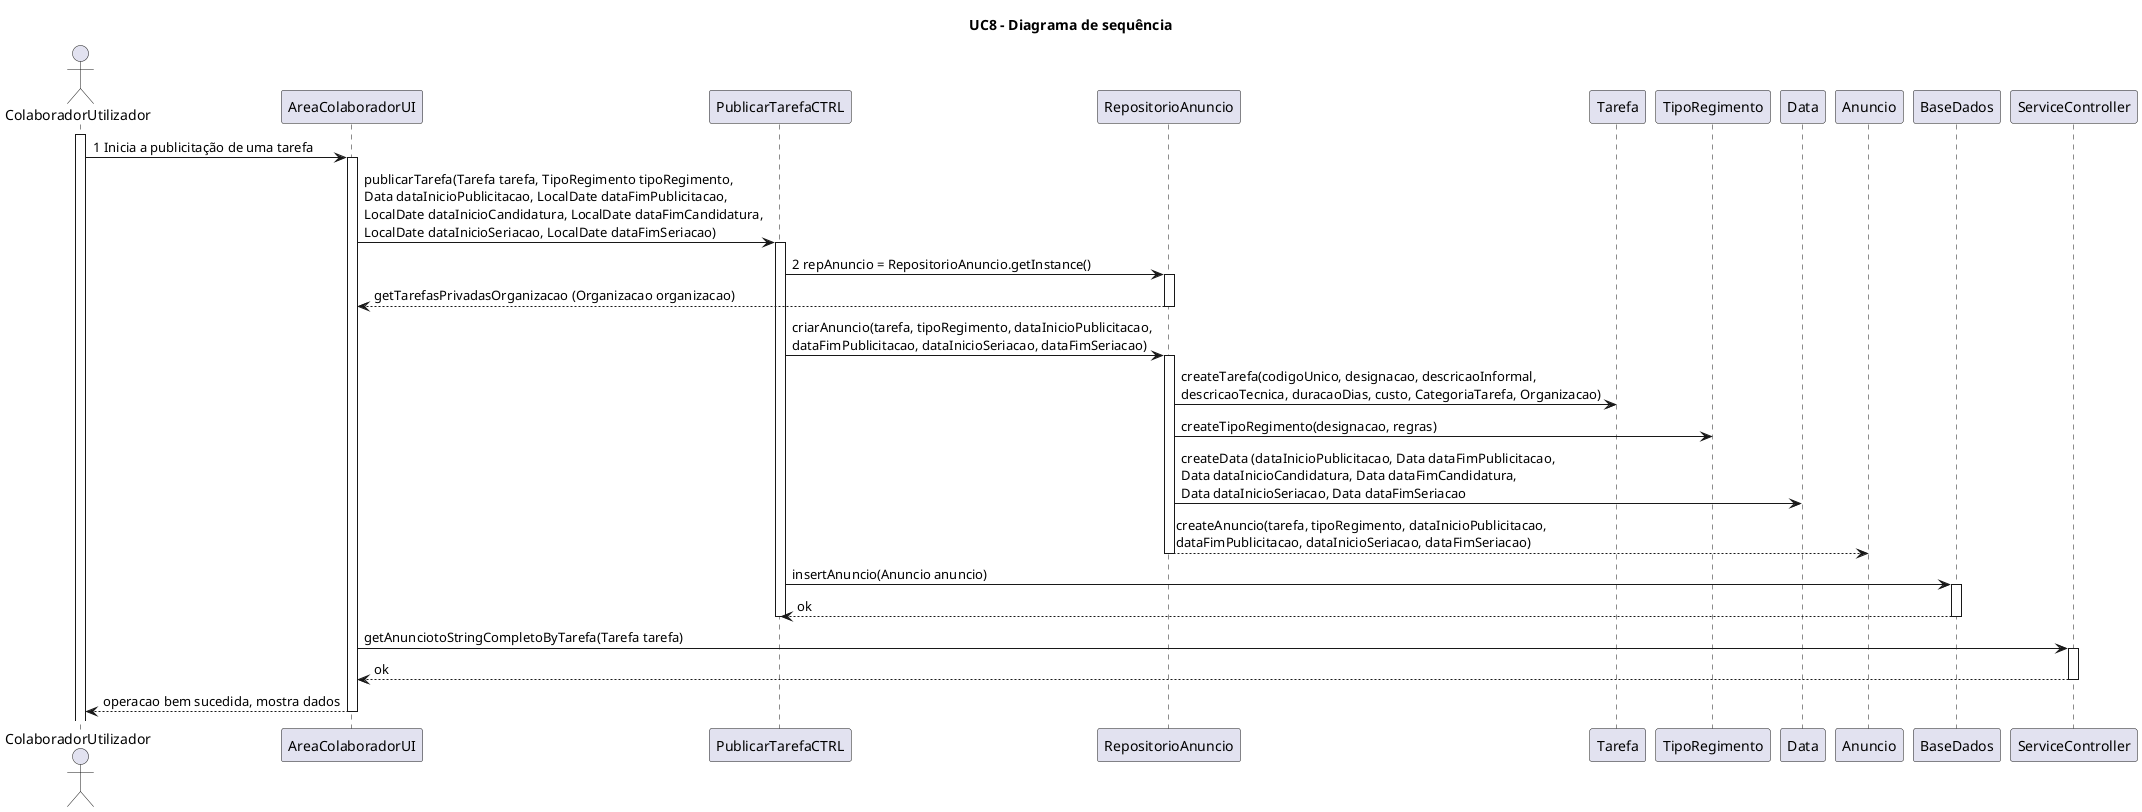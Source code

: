 @startuml

title UC8 - Diagrama de sequência

actor ColaboradorUtilizador
participant AreaColaboradorUI
participant PublicarTarefaCTRL

activate ColaboradorUtilizador
ColaboradorUtilizador -> AreaColaboradorUI: 1 Inicia a publicitação de uma tarefa
activate AreaColaboradorUI
AreaColaboradorUI -> PublicarTarefaCTRL : publicarTarefa(Tarefa tarefa, TipoRegimento tipoRegimento,\nData dataInicioPublicitacao, LocalDate dataFimPublicitacao,\nLocalDate dataInicioCandidatura, LocalDate dataFimCandidatura,\nLocalDate dataInicioSeriacao, LocalDate dataFimSeriacao)
activate PublicarTarefaCTRL
PublicarTarefaCTRL -> RepositorioAnuncio: 2 repAnuncio = RepositorioAnuncio.getInstance()
activate RepositorioAnuncio
RepositorioAnuncio --> AreaColaboradorUI : getTarefasPrivadasOrganizacao (Organizacao organizacao)
deactivate RepositorioAnuncio
PublicarTarefaCTRL -> RepositorioAnuncio :  criarAnuncio(tarefa, tipoRegimento, dataInicioPublicitacao,\ndataFimPublicitacao, dataInicioSeriacao, dataFimSeriacao)
activate RepositorioAnuncio
RepositorioAnuncio -> Tarefa : createTarefa(codigoUnico, designacao, descricaoInformal,\ndescricaoTecnica, duracaoDias, custo, CategoriaTarefa, Organizacao)
RepositorioAnuncio -> TipoRegimento : createTipoRegimento(designacao, regras)
RepositorioAnuncio -> Data : createData (dataInicioPublicitacao, Data dataFimPublicitacao,\nData dataInicioCandidatura, Data dataFimCandidatura,\nData dataInicioSeriacao, Data dataFimSeriacao
RepositorioAnuncio --> Anuncio : createAnuncio(tarefa, tipoRegimento, dataInicioPublicitacao,\ndataFimPublicitacao, dataInicioSeriacao, dataFimSeriacao)
deactivate RepositorioAnuncio
PublicarTarefaCTRL -> BaseDados : insertAnuncio(Anuncio anuncio)
activate BaseDados
BaseDados --> PublicarTarefaCTRL : ok
deactivate BaseDados
deactivate PublicarTarefaCTRL
AreaColaboradorUI -> ServiceController : getAnunciotoStringCompletoByTarefa(Tarefa tarefa)
activate ServiceController
ServiceController --> AreaColaboradorUI : ok
deactivate ServiceController
AreaColaboradorUI --> ColaboradorUtilizador : operacao bem sucedida, mostra dados
deactivate AreaColaboradorUI





@enduml